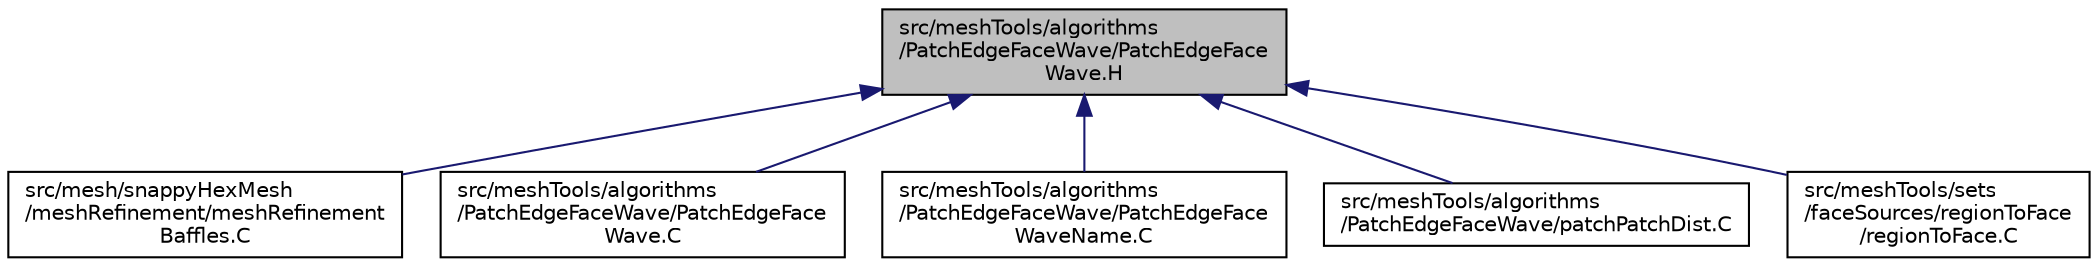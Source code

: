 digraph "src/meshTools/algorithms/PatchEdgeFaceWave/PatchEdgeFaceWave.H"
{
  bgcolor="transparent";
  edge [fontname="Helvetica",fontsize="10",labelfontname="Helvetica",labelfontsize="10"];
  node [fontname="Helvetica",fontsize="10",shape=record];
  Node1 [label="src/meshTools/algorithms\l/PatchEdgeFaceWave/PatchEdgeFace\lWave.H",height=0.2,width=0.4,color="black", fillcolor="grey75", style="filled", fontcolor="black"];
  Node1 -> Node2 [dir="back",color="midnightblue",fontsize="10",style="solid",fontname="Helvetica"];
  Node2 [label="src/mesh/snappyHexMesh\l/meshRefinement/meshRefinement\lBaffles.C",height=0.2,width=0.4,color="black",URL="$a07277.html"];
  Node1 -> Node3 [dir="back",color="midnightblue",fontsize="10",style="solid",fontname="Helvetica"];
  Node3 [label="src/meshTools/algorithms\l/PatchEdgeFaceWave/PatchEdgeFace\lWave.C",height=0.2,width=0.4,color="black",URL="$a07329.html"];
  Node1 -> Node4 [dir="back",color="midnightblue",fontsize="10",style="solid",fontname="Helvetica"];
  Node4 [label="src/meshTools/algorithms\l/PatchEdgeFaceWave/PatchEdgeFace\lWaveName.C",height=0.2,width=0.4,color="black",URL="$a07331.html"];
  Node1 -> Node5 [dir="back",color="midnightblue",fontsize="10",style="solid",fontname="Helvetica"];
  Node5 [label="src/meshTools/algorithms\l/PatchEdgeFaceWave/patchPatchDist.C",height=0.2,width=0.4,color="black",URL="$a07332.html"];
  Node1 -> Node6 [dir="back",color="midnightblue",fontsize="10",style="solid",fontname="Helvetica"];
  Node6 [label="src/meshTools/sets\l/faceSources/regionToFace\l/regionToFace.C",height=0.2,width=0.4,color="black",URL="$a07600.html"];
}
